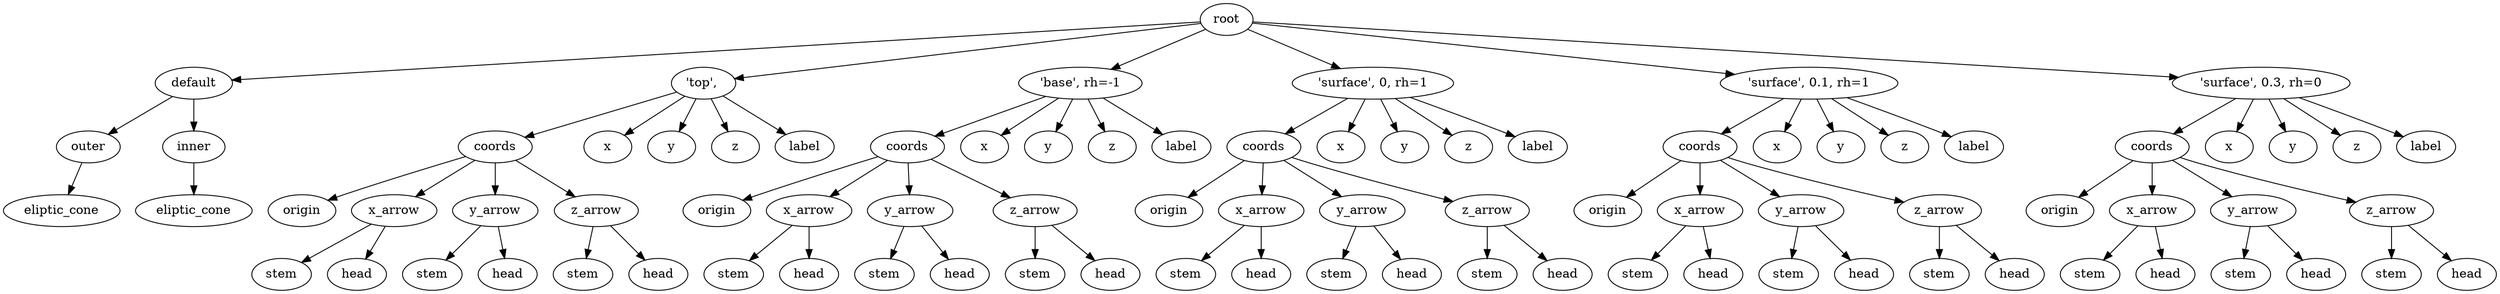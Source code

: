 digraph default {
    root_84 [label="root"];
    default_85 [label="default"];
    outer_86 [label="outer"];
    eliptic_cone_87 [label="eliptic_cone"];
    inner_88 [label="inner"];
    eliptic_cone_89 [label="eliptic_cone"];
    90 [label="'top',\ "];
    coords_91 [label="coords"];
    origin_92 [label="origin"];
    x_arrow_93 [label="x_arrow"];
    stem_94 [label="stem"];
    head_95 [label="head"];
    y_arrow_96 [label="y_arrow"];
    stem_97 [label="stem"];
    head_98 [label="head"];
    z_arrow_99 [label="z_arrow"];
    stem_100 [label="stem"];
    head_101 [label="head"];
    x_102 [label="x"];
    y_103 [label="y"];
    z_104 [label="z"];
    label_105 [label="label"];
    106 [label="'base',\ rh=\-1"];
    coords_107 [label="coords"];
    origin_108 [label="origin"];
    x_arrow_109 [label="x_arrow"];
    stem_110 [label="stem"];
    head_111 [label="head"];
    y_arrow_112 [label="y_arrow"];
    stem_113 [label="stem"];
    head_114 [label="head"];
    z_arrow_115 [label="z_arrow"];
    stem_116 [label="stem"];
    head_117 [label="head"];
    x_118 [label="x"];
    y_119 [label="y"];
    z_120 [label="z"];
    label_121 [label="label"];
    122 [label="'surface',\ 0,\ rh=1"];
    coords_123 [label="coords"];
    origin_124 [label="origin"];
    x_arrow_125 [label="x_arrow"];
    stem_126 [label="stem"];
    head_127 [label="head"];
    y_arrow_128 [label="y_arrow"];
    stem_129 [label="stem"];
    head_130 [label="head"];
    z_arrow_131 [label="z_arrow"];
    stem_132 [label="stem"];
    head_133 [label="head"];
    x_134 [label="x"];
    y_135 [label="y"];
    z_136 [label="z"];
    label_137 [label="label"];
    138 [label="'surface',\ 0\.1,\ rh=1"];
    coords_139 [label="coords"];
    origin_140 [label="origin"];
    x_arrow_141 [label="x_arrow"];
    stem_142 [label="stem"];
    head_143 [label="head"];
    y_arrow_144 [label="y_arrow"];
    stem_145 [label="stem"];
    head_146 [label="head"];
    z_arrow_147 [label="z_arrow"];
    stem_148 [label="stem"];
    head_149 [label="head"];
    x_150 [label="x"];
    y_151 [label="y"];
    z_152 [label="z"];
    label_153 [label="label"];
    154 [label="'surface',\ 0\.3,\ rh=0"];
    coords_155 [label="coords"];
    origin_156 [label="origin"];
    x_arrow_157 [label="x_arrow"];
    stem_158 [label="stem"];
    head_159 [label="head"];
    y_arrow_160 [label="y_arrow"];
    stem_161 [label="stem"];
    head_162 [label="head"];
    z_arrow_163 [label="z_arrow"];
    stem_164 [label="stem"];
    head_165 [label="head"];
    x_166 [label="x"];
    y_167 [label="y"];
    z_168 [label="z"];
    label_169 [label="label"];
    root_84 -> default_85;
    default_85 -> outer_86;
    outer_86 -> eliptic_cone_87;
    default_85 -> inner_88;
    inner_88 -> eliptic_cone_89;
    root_84 -> 90;
    90 -> coords_91;
    coords_91 -> origin_92;
    coords_91 -> x_arrow_93;
    x_arrow_93 -> stem_94;
    x_arrow_93 -> head_95;
    coords_91 -> y_arrow_96;
    y_arrow_96 -> stem_97;
    y_arrow_96 -> head_98;
    coords_91 -> z_arrow_99;
    z_arrow_99 -> stem_100;
    z_arrow_99 -> head_101;
    90 -> x_102;
    90 -> y_103;
    90 -> z_104;
    90 -> label_105;
    root_84 -> 106;
    106 -> coords_107;
    coords_107 -> origin_108;
    coords_107 -> x_arrow_109;
    x_arrow_109 -> stem_110;
    x_arrow_109 -> head_111;
    coords_107 -> y_arrow_112;
    y_arrow_112 -> stem_113;
    y_arrow_112 -> head_114;
    coords_107 -> z_arrow_115;
    z_arrow_115 -> stem_116;
    z_arrow_115 -> head_117;
    106 -> x_118;
    106 -> y_119;
    106 -> z_120;
    106 -> label_121;
    root_84 -> 122;
    122 -> coords_123;
    coords_123 -> origin_124;
    coords_123 -> x_arrow_125;
    x_arrow_125 -> stem_126;
    x_arrow_125 -> head_127;
    coords_123 -> y_arrow_128;
    y_arrow_128 -> stem_129;
    y_arrow_128 -> head_130;
    coords_123 -> z_arrow_131;
    z_arrow_131 -> stem_132;
    z_arrow_131 -> head_133;
    122 -> x_134;
    122 -> y_135;
    122 -> z_136;
    122 -> label_137;
    root_84 -> 138;
    138 -> coords_139;
    coords_139 -> origin_140;
    coords_139 -> x_arrow_141;
    x_arrow_141 -> stem_142;
    x_arrow_141 -> head_143;
    coords_139 -> y_arrow_144;
    y_arrow_144 -> stem_145;
    y_arrow_144 -> head_146;
    coords_139 -> z_arrow_147;
    z_arrow_147 -> stem_148;
    z_arrow_147 -> head_149;
    138 -> x_150;
    138 -> y_151;
    138 -> z_152;
    138 -> label_153;
    root_84 -> 154;
    154 -> coords_155;
    coords_155 -> origin_156;
    coords_155 -> x_arrow_157;
    x_arrow_157 -> stem_158;
    x_arrow_157 -> head_159;
    coords_155 -> y_arrow_160;
    y_arrow_160 -> stem_161;
    y_arrow_160 -> head_162;
    coords_155 -> z_arrow_163;
    z_arrow_163 -> stem_164;
    z_arrow_163 -> head_165;
    154 -> x_166;
    154 -> y_167;
    154 -> z_168;
    154 -> label_169;
}
